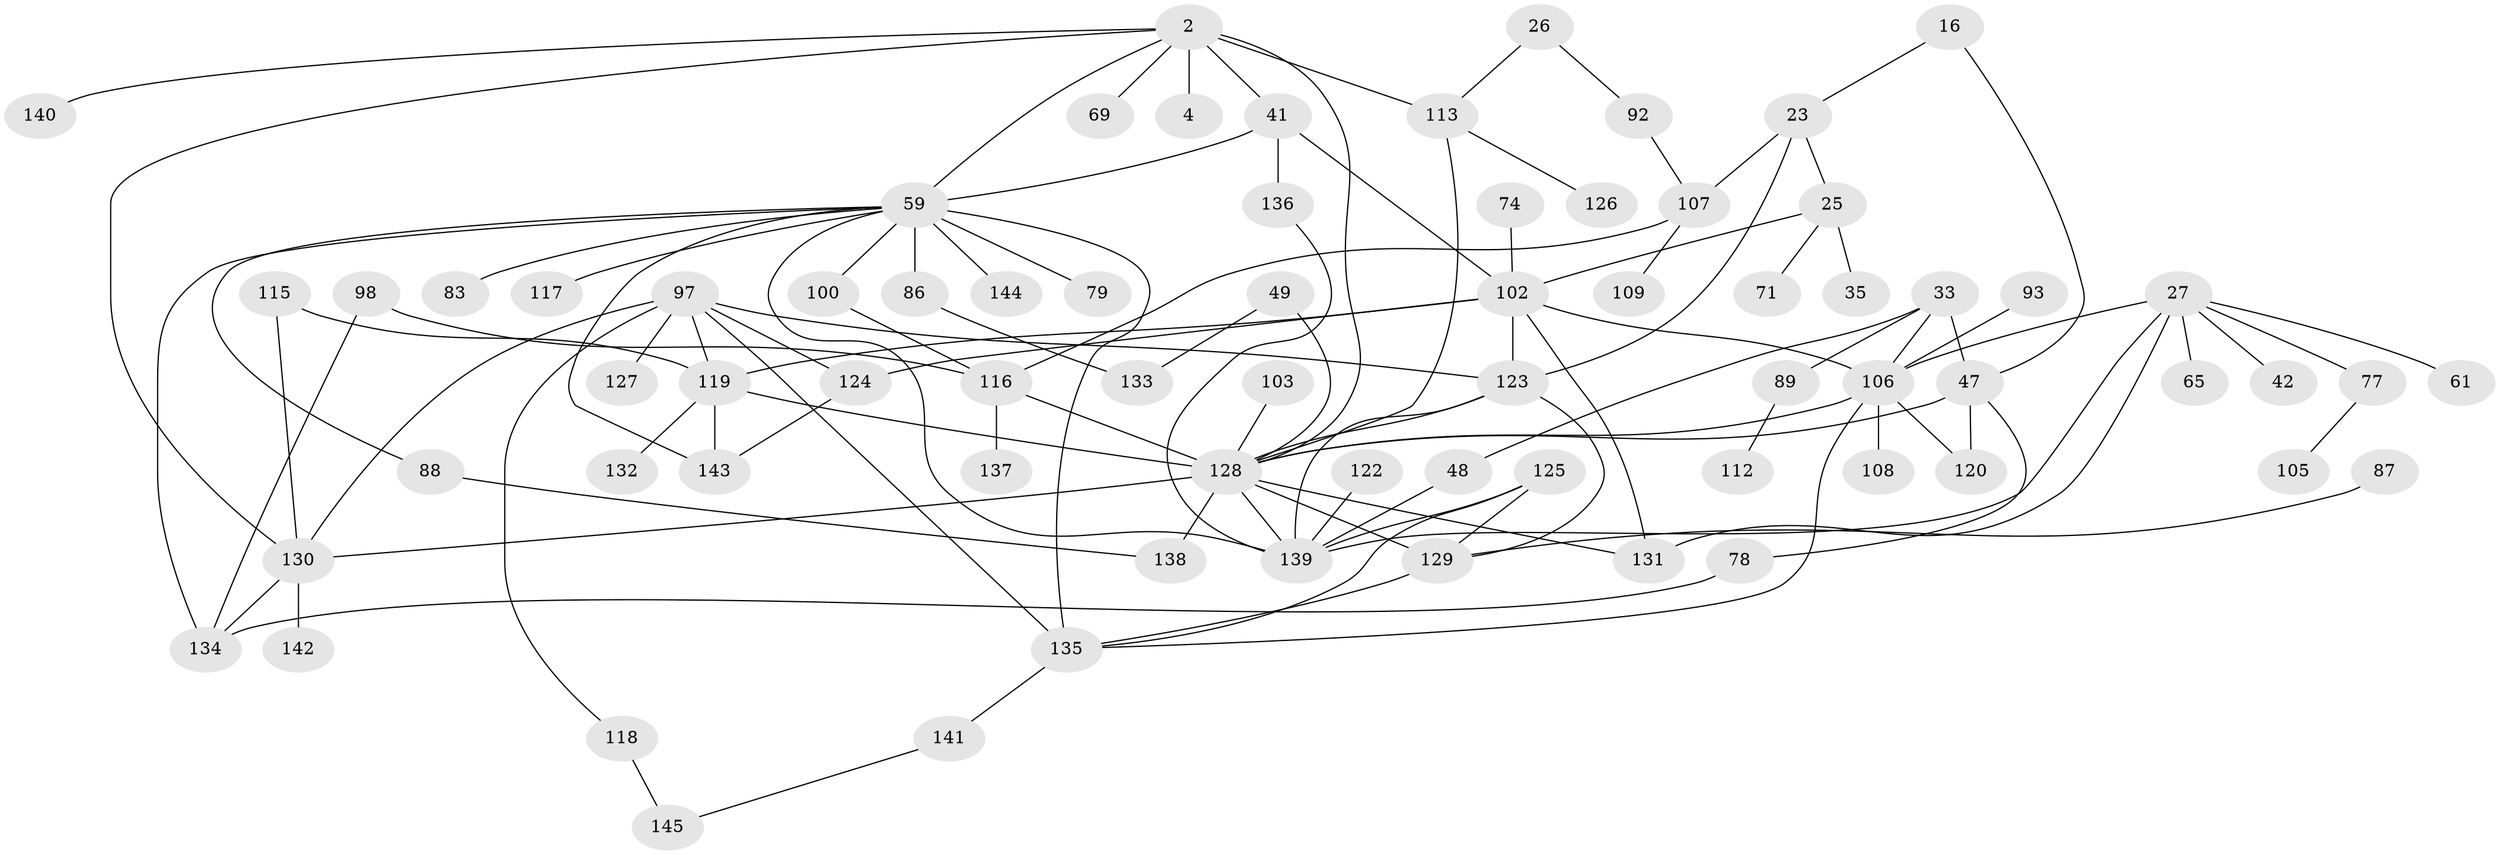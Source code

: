 // original degree distribution, {5: 0.07586206896551724, 11: 0.006896551724137931, 6: 0.05517241379310345, 1: 0.2206896551724138, 2: 0.3724137931034483, 7: 0.006896551724137931, 3: 0.11724137931034483, 4: 0.13793103448275862, 8: 0.006896551724137931}
// Generated by graph-tools (version 1.1) at 2025/45/03/04/25 21:45:20]
// undirected, 72 vertices, 109 edges
graph export_dot {
graph [start="1"]
  node [color=gray90,style=filled];
  2;
  4;
  16;
  23;
  25;
  26;
  27;
  33;
  35;
  41 [super="+3"];
  42;
  47 [super="+15"];
  48;
  49;
  59 [super="+44+58+34"];
  61;
  65;
  69;
  71;
  74;
  77;
  78;
  79;
  83;
  86;
  87;
  88;
  89;
  92;
  93;
  97 [super="+76+85+62"];
  98;
  100;
  102 [super="+37+17+12"];
  103;
  105;
  106 [super="+8+39+54+101"];
  107;
  108;
  109;
  112;
  113 [super="+43+22"];
  115;
  116 [super="+96"];
  117;
  118;
  119 [super="+38+91+80"];
  120;
  122;
  123 [super="+56+114"];
  124 [super="+46+95"];
  125 [super="+75+110"];
  126;
  127;
  128 [super="+67+90"];
  129 [super="+36+81+104+121"];
  130 [super="+1+55+64"];
  131 [super="+99"];
  132;
  133;
  134;
  135 [super="+66"];
  136 [super="+94+111"];
  137;
  138;
  139 [super="+28+40+84"];
  140;
  141;
  142;
  143;
  144;
  145;
  2 -- 4;
  2 -- 41 [weight=2];
  2 -- 69;
  2 -- 140;
  2 -- 113 [weight=2];
  2 -- 130;
  2 -- 59 [weight=2];
  2 -- 128;
  16 -- 23;
  16 -- 47;
  23 -- 25;
  23 -- 107;
  23 -- 123;
  25 -- 35;
  25 -- 71;
  25 -- 102;
  26 -- 92;
  26 -- 113;
  27 -- 42;
  27 -- 61;
  27 -- 65;
  27 -- 77;
  27 -- 139 [weight=2];
  27 -- 131;
  27 -- 106;
  33 -- 48;
  33 -- 89;
  33 -- 47 [weight=2];
  33 -- 106;
  41 -- 102 [weight=2];
  41 -- 59;
  41 -- 136;
  47 -- 78;
  47 -- 120;
  47 -- 128;
  48 -- 139;
  49 -- 133;
  49 -- 128;
  59 -- 79;
  59 -- 135 [weight=3];
  59 -- 139 [weight=2];
  59 -- 117;
  59 -- 134;
  59 -- 100;
  59 -- 143;
  59 -- 144;
  59 -- 83;
  59 -- 86;
  59 -- 88;
  74 -- 102;
  77 -- 105;
  78 -- 134;
  86 -- 133;
  87 -- 129;
  88 -- 138;
  89 -- 112;
  92 -- 107;
  93 -- 106;
  97 -- 119 [weight=2];
  97 -- 135;
  97 -- 124;
  97 -- 127;
  97 -- 130;
  97 -- 118;
  97 -- 123;
  98 -- 134;
  98 -- 116;
  100 -- 116;
  102 -- 106;
  102 -- 119 [weight=2];
  102 -- 124;
  102 -- 123;
  102 -- 131;
  103 -- 128;
  106 -- 108;
  106 -- 135;
  106 -- 128;
  106 -- 120;
  107 -- 109;
  107 -- 116;
  113 -- 126;
  113 -- 128;
  115 -- 130;
  115 -- 119;
  116 -- 137;
  116 -- 128 [weight=2];
  118 -- 145;
  119 -- 132;
  119 -- 143;
  119 -- 128 [weight=2];
  122 -- 139;
  123 -- 139 [weight=2];
  123 -- 129;
  123 -- 128 [weight=2];
  124 -- 143;
  125 -- 139;
  125 -- 135;
  125 -- 129;
  128 -- 139 [weight=2];
  128 -- 130;
  128 -- 131;
  128 -- 138;
  128 -- 129 [weight=3];
  129 -- 135;
  130 -- 142;
  130 -- 134;
  135 -- 141;
  136 -- 139;
  141 -- 145;
}
